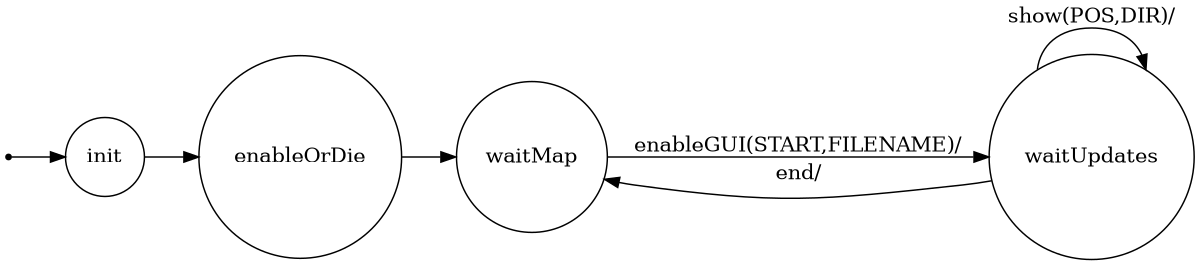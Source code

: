 /*
*
* A GraphViz DOT FSM description 
* Please use a GraphViz visualizer (like http://www.webgraphviz.com)
* 
* Generated by AM,NC,RM
*  
*/
 
digraph finite_state_machine {
  	rankdir=LR;
  	size="8,5"
  	node [shape = point]; iniziale;
  	node [shape = doublecircle]; 
  	node [shape = circle];
  	iniziale -> init [label = ""];
  	
  	
  	init -> enableOrDie [ label = ""];
  	
  	enableOrDie -> waitMap [ label = ""];
  	
  	waitMap -> waitUpdates [ label = "enableGUI(START,FILENAME)/"];
  	
  	waitUpdates -> waitUpdates [ label = "show(POS,DIR)/"];
  	waitUpdates -> waitMap [ label = "end/"];
}